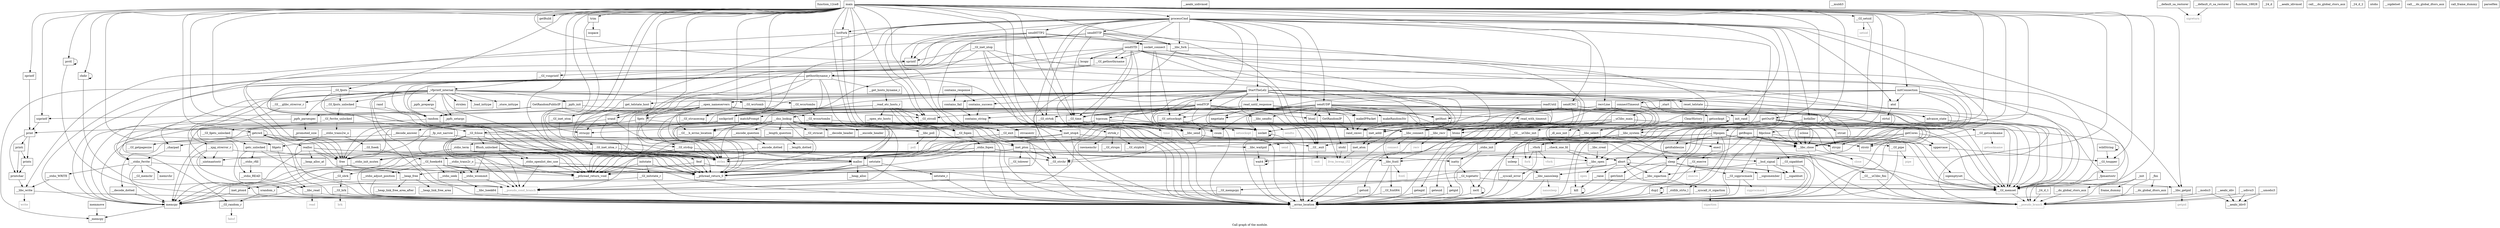 digraph "Call graph of the module." {
  label="Call graph of the module.";
  node [shape=record];

  Node_function_12ce8 [label="{function_12ce8}"];
  Node_sendUDP [label="{sendUDP}"];
  Node___vfork [label="{__vfork}"];
  Node___GI_pipe [label="{__GI_pipe}"];
  Node_contains_string [label="{contains_string}"];
  Node_main [label="{main}"];
  Node_tcpcsum [label="{tcpcsum}"];
  Node_makeIPPacket [label="{makeIPPacket}"];
  Node_sclose [label="{sclose}"];
  Node___libc_fcntl [label="{__libc_fcntl}"];
  Node_sendTCP [label="{sendTCP}"];
  Node___GI_fcntl64 [label="{__GI_fcntl64}"];
  Node___udivsi3 [label="{__udivsi3}"];
  Node_connectTimeout [label="{connectTimeout}"];
  Node_listFork [label="{listFork}"];
  Node_kill [label="{kill}"];
  Node___aeabi_uidivmod [label="{__aeabi_uidivmod}"];
  Node_socket_connect [label="{socket_connect}"];
  Node_StartTheLelz [label="{StartTheLelz}"];
  Node___umodsi3 [label="{__umodsi3}"];
  Node_botkiller [label="{botkiller}"];
  Node___GI__exit [label="{__GI__exit}"];
  Node_ClearHistory [label="{ClearHistory}"];
  Node_reset_telstate [label="{reset_telstate}"];
  Node___libc_open [label="{__libc_open}"];
  Node___libc_read [label="{__libc_read}"];
  Node_GetRandomIP [label="{GetRandomIP}"];
  Node_csum [label="{csum}"];
  Node_contains_fail [label="{contains_fail}"];
  Node_contains_response [label="{contains_response}"];
  Node_prctl [label="{prctl}"];
  Node_contains_success [label="{contains_success}"];
  Node___libc_creat [label="{__libc_creat}"];
  Node_negotiate [label="{negotiate}"];
  Node_matchPrompt [label="{matchPrompt}"];
  Node_sendSTD [label="{sendSTD}"];
  Node_readUntil [label="{readUntil}"];
  Node___modsi3 [label="{__modsi3}"];
  Node___aeabi_ldiv0 [label="{__aeabi_ldiv0}"];
  Node___muldi3 [label="{__muldi3}"];
  Node_chdir [label="{chdir}"];
  Node_sendHTTP [label="{sendHTTP}"];
  Node___libc_close [label="{__libc_close}"];
  Node_dup2 [label="{dup2}"];
  Node___libc_fork [label="{__libc_fork}"];
  Node_sendHTTP2 [label="{sendHTTP2}"];
  Node_getcwd [label="{getcwd}"];
  Node_sendCNC [label="{sendCNC}"];
  Node_getdtablesize [label="{getdtablesize}"];
  Node___GI_getpagesize [label="{__GI_getpagesize}"];
  Node_processCmd [label="{processCmd}"];
  Node___libc_getpid [label="{__libc_getpid}"];
  Node_initConnection [label="{initConnection}"];
  Node_getrlimit [label="{getrlimit}"];
  Node_getOurIP [label="{getOurIP}"];
  Node_getBuild [label="{getBuild}"];
  Node_ioctl [label="{ioctl}"];
  Node_GetRandomPublicIP [label="{GetRandomPublicIP}"];
  Node___GI_random_r [label="{__GI_random_r}"];
  Node_srandom_r [label="{srandom_r}"];
  Node__24_d_1 [label="{_24_d_1}"];
  Node___GI_initstate_r [label="{__GI_initstate_r}"];
  Node___libc_system [label="{__libc_system}"];
  Node_atol [label="{atol}"];
  Node_strtol [label="{strtol}"];
  Node__stdlib_strto_l [label="{_stdlib_strto_l}"];
  Node___GI_exit [label="{__GI_exit}"];
  Node_execl [label="{execl}"];
  Node_sleep [label="{sleep}"];
  Node_usleep [label="{usleep}"];
  Node___GI___uClibc_fini [label="{__GI___uClibc_fini}"];
  Node___pthread_return_0 [label="{__pthread_return_0}"];
  Node___pthread_return_void [label="{__pthread_return_void}"];
  Node___check_one_fd [label="{__check_one_fd}"];
  Node___GI___uClibc_init [label="{__GI___uClibc_init}"];
  Node___uClibc_main [label="{__uClibc_main}"];
  Node___libc_sigaction [label="{__libc_sigaction}"];
  Node___syscall_error [label="{__syscall_error}"];
  Node___default_sa_restorer [label="{__default_sa_restorer}"];
  Node___default_rt_sa_restorer [label="{__default_rt_sa_restorer}"];
  Node___syscall_rt_sigaction [label="{__syscall_rt_sigaction}"];
  Node___GI_execve [label="{__GI_execve}"];
  Node_getegid [label="{getegid}"];
  Node_geteuid [label="{geteuid}"];
  Node_getgid [label="{getgid}"];
  Node_getuid [label="{getuid}"];
  Node___libc_nanosleep [label="{__libc_nanosleep}"];
  Node___GI_sbrk [label="{__GI_sbrk}"];
  Node_wait4 [label="{wait4}"];
  Node___GI___h_errno_location [label="{__GI___h_errno_location}"];
  Node___GI_wcrtomb [label="{__GI_wcrtomb}"];
  Node___GI_wcsrtombs [label="{__GI_wcsrtombs}"];
  Node___GI_wcsnrtombs [label="{__GI_wcsnrtombs}"];
  Node___stdio_WRITE [label="{__stdio_WRITE}"];
  Node___stdio_fwrite [label="{__stdio_fwrite}"];
  Node___stdio_trans2w_o [label="{__stdio_trans2w_o}"];
  Node__load_inttype [label="{_load_inttype}"];
  Node__store_inttype [label="{_store_inttype}"];
  Node__uintmaxtostr [label="{_uintmaxtostr}"];
  Node__fpmaxtostr [label="{_fpmaxtostr}"];
  Node_getc_unlocked [label="{getc_unlocked}"];
  Node__memcpy [label="{_memcpy}"];
  Node_function_18828 [label="{function_18828}"];
  Node_memmove [label="{memmove}"];
  Node___GI_memchr [label="{__GI_memchr}"];
  Node___GI_mempcpy [label="{__GI_mempcpy}"];
  Node_memrchr [label="{memrchr}"];
  Node_strtok_r [label="{strtok_r}"];
  Node___GI_strpbrk [label="{__GI_strpbrk}"];
  Node_inet_aton [label="{inet_aton}"];
  Node___dns_lookup [label="{__dns_lookup}"];
  Node__24_d [label="{_24_d}"];
  Node___open_nameservers [label="{__open_nameservers}"];
  Node___get_hosts_byname_r [label="{__get_hosts_byname_r}"];
  Node___raise [label="{__raise}"];
  Node__dl_aux_init [label="{_dl_aux_init}"];
  Node___GI_brk [label="{__GI_brk}"];
  Node___libc_poll [label="{__libc_poll}"];
  Node___GI_fseek [label="{__GI_fseek}"];
  Node___GI_fseeko64 [label="{__GI_fseeko64}"];
  Node___stdio_READ [label="{__stdio_READ}"];
  Node___stdio_adjust_position [label="{__stdio_adjust_position}"];
  Node___stdio_rfill [label="{__stdio_rfill}"];
  Node___stdio_trans2r_o [label="{__stdio_trans2r_o}"];
  Node___stdio_seek [label="{__stdio_seek}"];
  Node_rawmemchr [label="{rawmemchr}"];
  Node___GI_strncat [label="{__GI_strncat}"];
  Node___GI_strspn [label="{__GI_strspn}"];
  Node___GI_strdup [label="{__GI_strdup}"];
  Node_inet_pton4 [label="{inet_pton4}"];
  Node_inet_pton [label="{inet_pton}"];
  Node_inet_ntop4 [label="{inet_ntop4}"];
  Node___GI_inet_ntop [label="{__GI_inet_ntop}"];
  Node___decode_header [label="{__decode_header}"];
  Node___encode_question [label="{__encode_question}"];
  Node___length_question [label="{__length_question}"];
  Node___decode_answer [label="{__decode_answer}"];
  Node___open_etc_hosts [label="{__open_etc_hosts}"];
  Node___read_etc_hosts_r [label="{__read_etc_hosts_r}"];
  Node___libc_lseek64 [label="{__libc_lseek64}"];
  Node___GI_tolower [label="{__GI_tolower}"];
  Node___encode_dotted [label="{__encode_dotted}"];
  Node___decode_dotted [label="{__decode_dotted}"];
  Node___length_dotted [label="{__length_dotted}"];
  Node___aeabi_idiv [label="{__aeabi_idiv}"];
  Node___aeabi_idivmod [label="{__aeabi_idivmod}"];
  Node___do_global_ctors_aux [label="{__do_global_ctors_aux}"];
  Node_call___do_global_ctors_aux [label="{call___do_global_ctors_aux}"];
  Node__fini [label="{_fini}"];
  Node_vfork [color="gray50", fontcolor="gray50", label="{vfork}"];
  Node_fork [color="gray50", fontcolor="gray50", label="{fork}"];
  Node_fcntl [color="gray50", fontcolor="gray50", label="{fcntl}"];
  Node_exit [color="gray50", fontcolor="gray50", label="{exit}"];
  Node_close [color="gray50", fontcolor="gray50", label="{close}"];
  Node_getpid [color="gray50", fontcolor="gray50", label="{getpid}"];
  Node_open [color="gray50", fontcolor="gray50", label="{open}"];
  Node_pipe [color="gray50", fontcolor="gray50", label="{pipe}"];
  Node_read [color="gray50", fontcolor="gray50", label="{read}"];
  Node_setsid [color="gray50", fontcolor="gray50", label="{setsid}"];
  Node_sigprocmask [color="gray50", fontcolor="gray50", label="{sigprocmask}"];
  Node_time [color="gray50", fontcolor="gray50", label="{time}"];
  Node_write [color="gray50", fontcolor="gray50", label="{write}"];
  Node_connect [color="gray50", fontcolor="gray50", label="{connect}"];
  Node_getsockname [color="gray50", fontcolor="gray50", label="{getsockname}"];
  Node_recv [color="gray50", fontcolor="gray50", label="{recv}"];
  Node_send [color="gray50", fontcolor="gray50", label="{send}"];
  Node_sendto [color="gray50", fontcolor="gray50", label="{sendto}"];
  Node_setsockopt [color="gray50", fontcolor="gray50", label="{setsockopt}"];
  Node_sigreturn [color="gray50", fontcolor="gray50", label="{sigreturn}"];
  Node_sigaction [color="gray50", fontcolor="gray50", label="{sigaction}"];
  Node_execve [color="gray50", fontcolor="gray50", label="{execve}"];
  Node_nanosleep [color="gray50", fontcolor="gray50", label="{nanosleep}"];
  Node_brk [color="gray50", fontcolor="gray50", label="{brk}"];
  Node_poll [color="gray50", fontcolor="gray50", label="{poll}"];
  Node_llvm_bswap_i32 [color="gray50", fontcolor="gray50", label="{llvm_bswap_i32}"];
  Node_fabsf [color="gray50", fontcolor="gray50", label="{fabsf}"];
  Node___libc_select [label="{__libc_select}"];
  Node___GI_setsid [label="{__GI_setsid}"];
  Node___GI_sigprocmask [label="{__GI_sigprocmask}"];
  Node___GI_time [label="{__GI_time}"];
  Node___libc_waitpid [label="{__libc_waitpid}"];
  Node___libc_write [label="{__libc_write}"];
  Node_isspace [label="{isspace}"];
  Node___GI_toupper [label="{__GI_toupper}"];
  Node___errno_location [label="{__errno_location}"];
  Node___GI_fclose [label="{__GI_fclose}"];
  Node___GI_fopen [label="{__GI_fopen}"];
  Node_sprintf [label="{sprintf}"];
  Node___GI_vsnprintf [label="{__GI_vsnprintf}"];
  Node__stdio_fopen [label="{_stdio_fopen}"];
  Node__24_d_2 [label="{_24_d_2}"];
  Node__stdio_init [label="{_stdio_init}"];
  Node___stdio_init_mutex [label="{__stdio_init_mutex}"];
  Node__stdio_term [label="{_stdio_term}"];
  Node___stdio_wcommit [label="{__stdio_wcommit}"];
  Node__charpad [label="{_charpad}"];
  Node__fp_out_narrow [label="{_fp_out_narrow}"];
  Node__ppfs_init [label="{_ppfs_init}"];
  Node__vfprintf_internal [label="{_vfprintf_internal}"];
  Node__ppfs_prepargs [label="{_ppfs_prepargs}"];
  Node__ppfs_setargs [label="{_ppfs_setargs}"];
  Node__promoted_size [label="{_promoted_size}"];
  Node__ppfs_parsespec [label="{_ppfs_parsespec}"];
  Node_feof [label="{feof}"];
  Node_fgets [label="{fgets}"];
  Node___GI_fputs [label="{__GI_fputs}"];
  Node__stdio_openlist_dec_use [label="{_stdio_openlist_dec_use}"];
  Node_fflush_unlocked [label="{fflush_unlocked}"];
  Node___GI_fgets_unlocked [label="{__GI_fgets_unlocked}"];
  Node___GI_fputs_unlocked [label="{__GI_fputs_unlocked}"];
  Node___GI_fwrite_unlocked [label="{__GI_fwrite_unlocked}"];
  Node_bcopy [label="{bcopy}"];
  Node_memcpy [label="{memcpy}"];
  Node___GI_memset [label="{__GI_memset}"];
  Node___encode_header [label="{__encode_header}"];
  Node_strlen [color="gray50", fontcolor="gray50", label="{strlen}"];
  Node_strcat [label="{strcat}"];
  Node___GI_strchr [label="{__GI_strchr}"];
  Node_strcpy [label="{strcpy}"];
  Node_strncpy [label="{strncpy}"];
  Node_strnlen [label="{strnlen}"];
  Node_strstr [label="{strstr}"];
  Node___GI___glibc_strerror_r [label="{__GI___glibc_strerror_r}"];
  Node___xpg_strerror_r [label="{__xpg_strerror_r}"];
  Node___GI_strcasecmp [label="{__GI_strcasecmp}"];
  Node_strcasestr [label="{strcasestr}"];
  Node___GI_strtok [label="{__GI_strtok}"];
  Node_isatty [label="{isatty}"];
  Node___GI_tcgetattr [label="{__GI_tcgetattr}"];
  Node_ntohl [label="{ntohl}"];
  Node_ntohs [label="{ntohs}"];
  Node_htonl [label="{htonl}"];
  Node_htons [label="{htons}"];
  Node___GI_inet_ntoa_r [label="{__GI_inet_ntoa_r}"];
  Node___GI_inet_ntoa [label="{__GI_inet_ntoa}"];
  Node_inet_addr [label="{inet_addr}"];
  Node___GI_gethostbyname [label="{__GI_gethostbyname}"];
  Node_gethostbyname_r [label="{gethostbyname_r}"];
  Node___libc_connect [label="{__libc_connect}"];
  Node___GI_getsockname [label="{__GI_getsockname}"];
  Node_getsockopt [label="{getsockopt}"];
  Node___libc_recv [label="{__libc_recv}"];
  Node___libc_send [label="{__libc_send}"];
  Node___libc_sendto [label="{__libc_sendto}"];
  Node___GI_setsockopt [label="{__GI_setsockopt}"];
  Node_socket [label="{socket}"];
  Node___GI_sigaddset [label="{__GI_sigaddset}"];
  Node_sigemptyset [label="{sigemptyset}"];
  Node___bsd_signal [label="{__bsd_signal}"];
  Node___sigismember [label="{__sigismember}"];
  Node___sigaddset [label="{__sigaddset}"];
  Node___sigdelset [label="{__sigdelset}"];
  Node_malloc [label="{malloc}"];
  Node_free [label="{free}"];
  Node_realloc [label="{realloc}"];
  Node___heap_alloc [label="{__heap_alloc}"];
  Node___heap_alloc_at [label="{__heap_alloc_at}"];
  Node___heap_link_free_area [label="{__heap_link_free_area}"];
  Node___heap_link_free_area_after [label="{__heap_link_free_area_after}"];
  Node___heap_free [label="{__heap_free}"];
  Node_abort [label="{abort}"];
  Node_rand [label="{rand}"];
  Node_random [label="{random}"];
  Node_setstate [label="{setstate}"];
  Node_initstate [label="{initstate}"];
  Node_srand [label="{srand}"];
  Node_setstate_r [label="{setstate_r}"];
  Node___GI_strcoll [label="{__GI_strcoll}"];
  Node___pseudo_branch [color="gray50", fontcolor="gray50", label="{__pseudo_branch}"];
  Node___pseudo_cond_branch [color="gray50", fontcolor="gray50", label="{__pseudo_cond_branch}"];
  Node__init [label="{_init}"];
  Node___do_global_dtors_aux [label="{__do_global_dtors_aux}"];
  Node_call___do_global_dtors_aux [label="{call___do_global_dtors_aux}"];
  Node_frame_dummy [label="{frame_dummy}"];
  Node_call_frame_dummy [label="{call_frame_dummy}"];
  Node__start [label="{_start}"];
  Node_init_rand [label="{init_rand}"];
  Node_rand_cmwc [label="{rand_cmwc}"];
  Node_trim [label="{trim}"];
  Node_printchar [label="{printchar}"];
  Node_prints [label="{prints}"];
  Node_printi [label="{printi}"];
  Node_print [label="{print}"];
  Node_zprintf [label="{zprintf}"];
  Node_szprintf [label="{szprintf}"];
  Node_sockprintf [label="{sockprintf}"];
  Node_fdpopen [label="{fdpopen}"];
  Node_fdpclose [label="{fdpclose}"];
  Node_fdgets [label="{fdgets}"];
  Node_parseHex [label="{parseHex}"];
  Node_wildString [label="{wildString}"];
  Node_getHost [label="{getHost}"];
  Node_uppercase [label="{uppercase}"];
  Node_getBogos [label="{getBogos}"];
  Node_getCores [label="{getCores}"];
  Node_makeRandomStr [label="{makeRandomStr}"];
  Node_recvLine [label="{recvLine}"];
  Node_get_telstate_host [label="{get_telstate_host}"];
  Node_read_until_response [label="{read_until_response}"];
  Node_read_with_timeout [label="{read_with_timeout}"];
  Node_advance_state [label="{advance_state}"];
  Node_sendUDP -> Node_makeIPPacket;
  Node_sendUDP -> Node_GetRandomIP;
  Node_sendUDP -> Node_csum;
  Node_sendUDP -> Node_usleep;
  Node_sendUDP -> Node___GI_time;
  Node_sendUDP -> Node___GI_memset;
  Node_sendUDP -> Node_htonl;
  Node_sendUDP -> Node_htons;
  Node_sendUDP -> Node___libc_sendto;
  Node_sendUDP -> Node___GI_setsockopt;
  Node_sendUDP -> Node_socket;
  Node_sendUDP -> Node_malloc;
  Node_sendUDP -> Node_random;
  Node_sendUDP -> Node_srand;
  Node_sendUDP -> Node_init_rand;
  Node_sendUDP -> Node_rand_cmwc;
  Node_sendUDP -> Node_sockprintf;
  Node_sendUDP -> Node_getHost;
  Node_sendUDP -> Node_makeRandomStr;
  Node___vfork -> Node___syscall_error;
  Node___vfork -> Node_vfork;
  Node___vfork -> Node_fork;
  Node___GI_pipe -> Node_pipe;
  Node___GI_pipe -> Node___errno_location;
  Node_contains_string -> Node_strcasestr;
  Node_main -> Node_listFork;
  Node_main -> Node_prctl;
  Node_main -> Node_chdir;
  Node_main -> Node___libc_fork;
  Node_main -> Node_getcwd;
  Node_main -> Node_processCmd;
  Node_main -> Node___libc_getpid;
  Node_main -> Node_initConnection;
  Node_main -> Node_getOurIP;
  Node_main -> Node_getBuild;
  Node_main -> Node___GI_exit;
  Node_main -> Node_sleep;
  Node_main -> Node___GI_setsid;
  Node_main -> Node___GI_time;
  Node_main -> Node___libc_waitpid;
  Node_main -> Node___GI_toupper;
  Node_main -> Node___GI_fclose;
  Node_main -> Node___GI_fopen;
  Node_main -> Node_sprintf;
  Node_main -> Node_feof;
  Node_main -> Node_fgets;
  Node_main -> Node___GI_fputs;
  Node_main -> Node___GI_memset;
  Node_main -> Node_strlen;
  Node_main -> Node_strcpy;
  Node_main -> Node_strncpy;
  Node_main -> Node_strstr;
  Node_main -> Node___GI_strcasecmp;
  Node_main -> Node___GI_strtok;
  Node_main -> Node___GI_inet_ntoa;
  Node_main -> Node___bsd_signal;
  Node_main -> Node_malloc;
  Node_main -> Node_free;
  Node_main -> Node_srand;
  Node_main -> Node___GI_strcoll;
  Node_main -> Node_init_rand;
  Node_main -> Node_trim;
  Node_main -> Node_zprintf;
  Node_main -> Node_szprintf;
  Node_main -> Node_sockprintf;
  Node_main -> Node_fdpopen;
  Node_main -> Node_fdpclose;
  Node_main -> Node_fdgets;
  Node_main -> Node_recvLine;
  Node_tcpcsum -> Node_csum;
  Node_tcpcsum -> Node_memcpy;
  Node_tcpcsum -> Node_htons;
  Node_tcpcsum -> Node_malloc;
  Node_tcpcsum -> Node_free;
  Node_makeIPPacket -> Node_rand_cmwc;
  Node_sclose -> Node___libc_close;
  Node___libc_fcntl -> Node___GI_fcntl64;
  Node___libc_fcntl -> Node_fcntl;
  Node___libc_fcntl -> Node___errno_location;
  Node_sendTCP -> Node_tcpcsum;
  Node_sendTCP -> Node_makeIPPacket;
  Node_sendTCP -> Node_GetRandomIP;
  Node_sendTCP -> Node_csum;
  Node_sendTCP -> Node___GI_time;
  Node_sendTCP -> Node___GI_strtok;
  Node_sendTCP -> Node_htonl;
  Node_sendTCP -> Node_htons;
  Node_sendTCP -> Node___libc_sendto;
  Node_sendTCP -> Node___GI_setsockopt;
  Node_sendTCP -> Node_socket;
  Node_sendTCP -> Node___GI_strcoll;
  Node_sendTCP -> Node_rand_cmwc;
  Node_sendTCP -> Node_sockprintf;
  Node_sendTCP -> Node_getHost;
  Node___GI_fcntl64 -> Node___errno_location;
  Node___udivsi3 -> Node___aeabi_ldiv0;
  Node___udivsi3 -> Node___pseudo_branch;
  Node_connectTimeout -> Node___libc_fcntl;
  Node_connectTimeout -> Node___libc_select;
  Node_connectTimeout -> Node___errno_location;
  Node_connectTimeout -> Node_htons;
  Node_connectTimeout -> Node___libc_connect;
  Node_connectTimeout -> Node_getsockopt;
  Node_connectTimeout -> Node_getHost;
  Node_listFork -> Node___libc_fork;
  Node_listFork -> Node_malloc;
  Node_listFork -> Node_free;
  Node_kill -> Node_kill;
  Node_kill -> Node___errno_location;
  Node_socket_connect -> Node_bcopy;
  Node_socket_connect -> Node_htons;
  Node_socket_connect -> Node___GI_gethostbyname;
  Node_socket_connect -> Node___libc_connect;
  Node_socket_connect -> Node___GI_setsockopt;
  Node_socket_connect -> Node_socket;
  Node_StartTheLelz -> Node___libc_fcntl;
  Node_StartTheLelz -> Node_reset_telstate;
  Node_StartTheLelz -> Node_contains_fail;
  Node_StartTheLelz -> Node_contains_success;
  Node_StartTheLelz -> Node_GetRandomPublicIP;
  Node_StartTheLelz -> Node___libc_select;
  Node_StartTheLelz -> Node___GI_time;
  Node_StartTheLelz -> Node___errno_location;
  Node_StartTheLelz -> Node___GI_memset;
  Node_StartTheLelz -> Node_strlen;
  Node_StartTheLelz -> Node_htons;
  Node_StartTheLelz -> Node___libc_connect;
  Node_StartTheLelz -> Node_getsockopt;
  Node_StartTheLelz -> Node___libc_send;
  Node_StartTheLelz -> Node_socket;
  Node_StartTheLelz -> Node_malloc;
  Node_StartTheLelz -> Node_srand;
  Node_StartTheLelz -> Node_rand_cmwc;
  Node_StartTheLelz -> Node_sockprintf;
  Node_StartTheLelz -> Node_get_telstate_host;
  Node_StartTheLelz -> Node_read_until_response;
  Node_StartTheLelz -> Node_advance_state;
  Node___umodsi3 -> Node___aeabi_ldiv0;
  Node___umodsi3 -> Node___pseudo_branch;
  Node_botkiller -> Node___libc_system;
  Node_botkiller -> Node_sleep;
  Node_botkiller -> Node_strcat;
  Node___GI__exit -> Node_exit;
  Node_ClearHistory -> Node___libc_system;
  Node_reset_telstate -> Node_advance_state;
  Node___libc_open -> Node_open;
  Node___libc_open -> Node___errno_location;
  Node___libc_read -> Node_read;
  Node___libc_read -> Node___errno_location;
  Node_GetRandomIP -> Node_ntohl;
  Node_GetRandomIP -> Node_rand_cmwc;
  Node_contains_fail -> Node_contains_string;
  Node_contains_response -> Node_contains_fail;
  Node_contains_response -> Node_contains_success;
  Node_prctl -> Node_prctl;
  Node_prctl -> Node___errno_location;
  Node_contains_success -> Node_contains_string;
  Node___libc_creat -> Node___libc_open;
  Node_negotiate -> Node___libc_send;
  Node_matchPrompt -> Node_strlen;
  Node_sendSTD -> Node___GI__exit;
  Node_sendSTD -> Node___libc_close;
  Node_sendSTD -> Node___GI_time;
  Node_sendSTD -> Node_bcopy;
  Node_sendSTD -> Node_memcpy;
  Node_sendSTD -> Node___GI_memset;
  Node_sendSTD -> Node___GI_gethostbyname;
  Node_sendSTD -> Node___libc_connect;
  Node_sendSTD -> Node___libc_send;
  Node_sendSTD -> Node_socket;
  Node_sendSTD -> Node_random;
  Node_readUntil -> Node_negotiate;
  Node_readUntil -> Node_matchPrompt;
  Node_readUntil -> Node___libc_select;
  Node_readUntil -> Node_strstr;
  Node_readUntil -> Node___libc_recv;
  Node___modsi3 -> Node___aeabi_ldiv0;
  Node___modsi3 -> Node___pseudo_branch;
  Node_chdir -> Node_chdir;
  Node_chdir -> Node___errno_location;
  Node_sendHTTP -> Node_socket_connect;
  Node_sendHTTP -> Node___GI__exit;
  Node_sendHTTP -> Node___libc_close;
  Node_sendHTTP -> Node___libc_fork;
  Node_sendHTTP -> Node___GI_time;
  Node_sendHTTP -> Node___libc_write;
  Node_sendHTTP -> Node_sprintf;
  Node_sendHTTP -> Node_strlen;
  Node_sendHTTP -> Node_random;
  Node___libc_close -> Node_close;
  Node___libc_close -> Node___errno_location;
  Node_dup2 -> Node_dup2;
  Node_dup2 -> Node___errno_location;
  Node___libc_fork -> Node_fork;
  Node___libc_fork -> Node___errno_location;
  Node_sendHTTP2 -> Node_socket_connect;
  Node_sendHTTP2 -> Node___libc_fork;
  Node_sendHTTP2 -> Node___GI_exit;
  Node_sendHTTP2 -> Node___GI_time;
  Node_sendHTTP2 -> Node_sprintf;
  Node_sendHTTP2 -> Node_random;
  Node_getcwd -> Node_getcwd;
  Node_getcwd -> Node___GI_getpagesize;
  Node_getcwd -> Node___errno_location;
  Node_getcwd -> Node_malloc;
  Node_getcwd -> Node_free;
  Node_getcwd -> Node_realloc;
  Node_sendCNC -> Node___libc_close;
  Node_sendCNC -> Node_sleep;
  Node_sendCNC -> Node___GI_time;
  Node_sendCNC -> Node_htons;
  Node_sendCNC -> Node_inet_addr;
  Node_sendCNC -> Node___libc_connect;
  Node_sendCNC -> Node_socket;
  Node_getdtablesize -> Node_getrlimit;
  Node_processCmd -> Node_sendUDP;
  Node_processCmd -> Node_sendTCP;
  Node_processCmd -> Node_listFork;
  Node_processCmd -> Node_kill;
  Node_processCmd -> Node_StartTheLelz;
  Node_processCmd -> Node_botkiller;
  Node_processCmd -> Node___GI__exit;
  Node_processCmd -> Node_sendSTD;
  Node_processCmd -> Node_sendHTTP;
  Node_processCmd -> Node___libc_close;
  Node_processCmd -> Node___libc_fork;
  Node_processCmd -> Node_sendHTTP2;
  Node_processCmd -> Node_sendCNC;
  Node_processCmd -> Node_getdtablesize;
  Node_processCmd -> Node___libc_getpid;
  Node_processCmd -> Node_atol;
  Node_processCmd -> Node___GI_exit;
  Node_processCmd -> Node___GI_strchr;
  Node_processCmd -> Node___GI_strtok;
  Node_processCmd -> Node___GI_inet_ntoa;
  Node_processCmd -> Node___GI_strcoll;
  Node_processCmd -> Node_sockprintf;
  Node___libc_getpid -> Node_getpid;
  Node___libc_getpid -> Node___errno_location;
  Node_initConnection -> Node_connectTimeout;
  Node_initConnection -> Node___libc_close;
  Node_initConnection -> Node_atol;
  Node_initConnection -> Node___GI_memset;
  Node_initConnection -> Node___GI_strchr;
  Node_initConnection -> Node_strcpy;
  Node_initConnection -> Node_socket;
  Node_getrlimit -> Node___errno_location;
  Node_getOurIP -> Node___libc_open;
  Node_getOurIP -> Node___libc_close;
  Node_getOurIP -> Node_ioctl;
  Node_getOurIP -> Node___GI_memset;
  Node_getOurIP -> Node_strcpy;
  Node_getOurIP -> Node_strstr;
  Node_getOurIP -> Node_htons;
  Node_getOurIP -> Node_inet_addr;
  Node_getOurIP -> Node___libc_connect;
  Node_getOurIP -> Node___GI_getsockname;
  Node_getOurIP -> Node_socket;
  Node_getOurIP -> Node_fdgets;
  Node_ioctl -> Node_ioctl;
  Node_ioctl -> Node___errno_location;
  Node_GetRandomPublicIP -> Node_inet_addr;
  Node_GetRandomPublicIP -> Node_random;
  Node_GetRandomPublicIP -> Node_szprintf;
  Node___GI_random_r -> Node_fabsf;
  Node_srandom_r -> Node___GI_random_r;
  Node__24_d_1 -> Node___pseudo_branch;
  Node___GI_initstate_r -> Node_srandom_r;
  Node___GI_initstate_r -> Node___errno_location;
  Node___libc_system -> Node___vfork;
  Node___libc_system -> Node___GI__exit;
  Node___libc_system -> Node_execl;
  Node___libc_system -> Node_wait4;
  Node___libc_system -> Node___bsd_signal;
  Node_atol -> Node_strtol;
  Node_strtol -> Node__stdlib_strto_l;
  Node__stdlib_strto_l -> Node___errno_location;
  Node___GI_exit -> Node___GI__exit;
  Node___GI_exit -> Node___GI___uClibc_fini;
  Node___GI_exit -> Node___pthread_return_0;
  Node___GI_exit -> Node___pthread_return_void;
  Node___GI_exit -> Node__stdio_term;
  Node___GI_exit -> Node___pseudo_branch;
  Node_execl -> Node___GI_execve;
  Node_sleep -> Node___libc_sigaction;
  Node_sleep -> Node___libc_nanosleep;
  Node_sleep -> Node___GI_sigprocmask;
  Node_sleep -> Node___errno_location;
  Node_sleep -> Node___sigismember;
  Node_sleep -> Node___sigaddset;
  Node_usleep -> Node___libc_nanosleep;
  Node___GI___uClibc_fini -> Node___pseudo_branch;
  Node___check_one_fd -> Node___libc_fcntl;
  Node___check_one_fd -> Node___libc_open;
  Node___check_one_fd -> Node_abort;
  Node___GI___uClibc_init -> Node__stdio_init;
  Node___uClibc_main -> Node___GI_exit;
  Node___uClibc_main -> Node___check_one_fd;
  Node___uClibc_main -> Node___GI___uClibc_init;
  Node___uClibc_main -> Node_getegid;
  Node___uClibc_main -> Node_geteuid;
  Node___uClibc_main -> Node_getgid;
  Node___uClibc_main -> Node_getuid;
  Node___uClibc_main -> Node___GI___h_errno_location;
  Node___uClibc_main -> Node__dl_aux_init;
  Node___uClibc_main -> Node___errno_location;
  Node___uClibc_main -> Node___GI_memset;
  Node___uClibc_main -> Node___pseudo_branch;
  Node___uClibc_main -> Node___pseudo_cond_branch;
  Node___libc_sigaction -> Node___syscall_rt_sigaction;
  Node___libc_sigaction -> Node_memcpy;
  Node___syscall_error -> Node___errno_location;
  Node___default_sa_restorer -> Node_sigreturn;
  Node___default_rt_sa_restorer -> Node_sigreturn;
  Node___syscall_rt_sigaction -> Node_sigaction;
  Node___syscall_rt_sigaction -> Node___errno_location;
  Node___GI_execve -> Node_execve;
  Node___GI_execve -> Node___errno_location;
  Node_getegid -> Node___errno_location;
  Node_geteuid -> Node___errno_location;
  Node_getgid -> Node___errno_location;
  Node_getuid -> Node___errno_location;
  Node___libc_nanosleep -> Node_nanosleep;
  Node___libc_nanosleep -> Node___errno_location;
  Node___GI_sbrk -> Node___GI_brk;
  Node_wait4 -> Node_wait4;
  Node_wait4 -> Node___errno_location;
  Node___GI_wcrtomb -> Node___GI_wcsnrtombs;
  Node___GI_wcsrtombs -> Node___GI_wcsnrtombs;
  Node___GI_wcsnrtombs -> Node___errno_location;
  Node___stdio_WRITE -> Node___libc_write;
  Node___stdio_fwrite -> Node___stdio_WRITE;
  Node___stdio_fwrite -> Node___GI_memchr;
  Node___stdio_fwrite -> Node_memrchr;
  Node___stdio_fwrite -> Node___stdio_wcommit;
  Node___stdio_fwrite -> Node_memcpy;
  Node___stdio_trans2w_o -> Node___GI_fseek;
  Node___stdio_trans2w_o -> Node___errno_location;
  Node__fpmaxtostr -> Node___GI_memset;
  Node__fpmaxtostr -> Node___pseudo_branch;
  Node_getc_unlocked -> Node___stdio_READ;
  Node_getc_unlocked -> Node___stdio_rfill;
  Node_getc_unlocked -> Node___stdio_trans2r_o;
  Node_getc_unlocked -> Node___pseudo_cond_branch;
  Node_memmove -> Node__memcpy;
  Node___GI_mempcpy -> Node_memcpy;
  Node_strtok_r -> Node___GI_strpbrk;
  Node_strtok_r -> Node_rawmemchr;
  Node_strtok_r -> Node___GI_strspn;
  Node_inet_aton -> Node_llvm_bswap_i32;
  Node___dns_lookup -> Node___libc_close;
  Node___dns_lookup -> Node___pthread_return_0;
  Node___dns_lookup -> Node___pthread_return_void;
  Node___dns_lookup -> Node___GI___h_errno_location;
  Node___dns_lookup -> Node___libc_poll;
  Node___dns_lookup -> Node___GI_strncat;
  Node___dns_lookup -> Node_inet_pton;
  Node___dns_lookup -> Node___decode_header;
  Node___dns_lookup -> Node___encode_question;
  Node___dns_lookup -> Node___length_question;
  Node___dns_lookup -> Node___decode_answer;
  Node___dns_lookup -> Node___errno_location;
  Node___dns_lookup -> Node_memcpy;
  Node___dns_lookup -> Node___GI_memset;
  Node___dns_lookup -> Node___encode_header;
  Node___dns_lookup -> Node_strlen;
  Node___dns_lookup -> Node_strncpy;
  Node___dns_lookup -> Node_inet_addr;
  Node___dns_lookup -> Node___libc_connect;
  Node___dns_lookup -> Node___libc_recv;
  Node___dns_lookup -> Node___libc_send;
  Node___dns_lookup -> Node_socket;
  Node___dns_lookup -> Node_malloc;
  Node___dns_lookup -> Node_free;
  Node___dns_lookup -> Node___pseudo_cond_branch;
  Node___open_nameservers -> Node___pthread_return_0;
  Node___open_nameservers -> Node___pthread_return_void;
  Node___open_nameservers -> Node___GI___h_errno_location;
  Node___open_nameservers -> Node___GI_strdup;
  Node___open_nameservers -> Node___GI_fclose;
  Node___open_nameservers -> Node___GI_fopen;
  Node___open_nameservers -> Node_fgets;
  Node___open_nameservers -> Node_free;
  Node___open_nameservers -> Node___GI_strcoll;
  Node___get_hosts_byname_r -> Node___read_etc_hosts_r;
  Node___raise -> Node_kill;
  Node___raise -> Node___libc_getpid;
  Node___GI_brk -> Node_brk;
  Node___GI_brk -> Node___errno_location;
  Node___libc_poll -> Node_poll;
  Node___libc_poll -> Node___errno_location;
  Node___GI_fseek -> Node___GI_fseeko64;
  Node___GI_fseeko64 -> Node___pthread_return_0;
  Node___GI_fseeko64 -> Node___pthread_return_void;
  Node___GI_fseeko64 -> Node___stdio_adjust_position;
  Node___GI_fseeko64 -> Node___stdio_seek;
  Node___GI_fseeko64 -> Node___errno_location;
  Node___GI_fseeko64 -> Node___stdio_wcommit;
  Node___GI_fseeko64 -> Node___pseudo_branch;
  Node___stdio_READ -> Node___libc_read;
  Node___stdio_adjust_position -> Node___errno_location;
  Node___stdio_rfill -> Node___stdio_READ;
  Node___stdio_trans2r_o -> Node___errno_location;
  Node___stdio_trans2r_o -> Node___stdio_wcommit;
  Node___stdio_seek -> Node___libc_lseek64;
  Node___GI_strdup -> Node_strlen;
  Node___GI_strdup -> Node_malloc;
  Node___GI_strdup -> Node___pseudo_cond_branch;
  Node_inet_pton4 -> Node_memcpy;
  Node_inet_pton -> Node_inet_pton4;
  Node_inet_pton -> Node___GI_tolower;
  Node_inet_pton -> Node___errno_location;
  Node_inet_pton -> Node_memcpy;
  Node_inet_pton -> Node___GI_memset;
  Node_inet_pton -> Node___GI_strchr;
  Node_inet_ntop4 -> Node___errno_location;
  Node_inet_ntop4 -> Node_memcpy;
  Node_inet_ntop4 -> Node___GI_memset;
  Node_inet_ntop4 -> Node_strlen;
  Node_inet_ntop4 -> Node_strcpy;
  Node___GI_inet_ntop -> Node_inet_ntop4;
  Node___GI_inet_ntop -> Node___errno_location;
  Node___GI_inet_ntop -> Node_sprintf;
  Node___GI_inet_ntop -> Node___GI_memset;
  Node___GI_inet_ntop -> Node_strlen;
  Node___GI_inet_ntop -> Node_strcpy;
  Node___encode_question -> Node___encode_dotted;
  Node___length_question -> Node___length_dotted;
  Node___decode_answer -> Node___GI_strdup;
  Node___decode_answer -> Node___decode_dotted;
  Node___open_etc_hosts -> Node___GI_fopen;
  Node___read_etc_hosts_r -> Node_inet_pton;
  Node___read_etc_hosts_r -> Node___open_etc_hosts;
  Node___read_etc_hosts_r -> Node___errno_location;
  Node___read_etc_hosts_r -> Node___GI_fclose;
  Node___read_etc_hosts_r -> Node_fgets;
  Node___read_etc_hosts_r -> Node___GI_strchr;
  Node___read_etc_hosts_r -> Node___GI_strcasecmp;
  Node___read_etc_hosts_r -> Node___GI_strcoll;
  Node___libc_lseek64 -> Node___errno_location;
  Node___encode_dotted -> Node_memcpy;
  Node___encode_dotted -> Node_strlen;
  Node___encode_dotted -> Node___GI_strchr;
  Node___decode_dotted -> Node_memcpy;
  Node___aeabi_idiv -> Node___aeabi_ldiv0;
  Node___aeabi_idiv -> Node___pseudo_branch;
  Node___do_global_ctors_aux -> Node___pseudo_branch;
  Node__fini -> Node___pseudo_branch;
  Node__fini -> Node___do_global_dtors_aux;
  Node___libc_select -> Node___errno_location;
  Node___GI_setsid -> Node_setsid;
  Node___GI_setsid -> Node___errno_location;
  Node___GI_sigprocmask -> Node_sigprocmask;
  Node___GI_sigprocmask -> Node___errno_location;
  Node___GI_time -> Node_time;
  Node___GI_time -> Node___errno_location;
  Node___libc_waitpid -> Node_wait4;
  Node___libc_write -> Node_write;
  Node___libc_write -> Node___errno_location;
  Node___GI_fclose -> Node___libc_close;
  Node___GI_fclose -> Node___pthread_return_0;
  Node___GI_fclose -> Node___pthread_return_void;
  Node___GI_fclose -> Node__stdio_openlist_dec_use;
  Node___GI_fclose -> Node_fflush_unlocked;
  Node___GI_fclose -> Node___pseudo_cond_branch;
  Node___GI_fopen -> Node__stdio_fopen;
  Node_sprintf -> Node___GI_vsnprintf;
  Node___GI_vsnprintf -> Node___stdio_init_mutex;
  Node___GI_vsnprintf -> Node__vfprintf_internal;
  Node__stdio_fopen -> Node___libc_fcntl;
  Node__stdio_fopen -> Node___libc_open;
  Node__stdio_fopen -> Node___pthread_return_0;
  Node__stdio_fopen -> Node___pthread_return_void;
  Node__stdio_fopen -> Node___errno_location;
  Node__stdio_fopen -> Node___stdio_init_mutex;
  Node__stdio_fopen -> Node_isatty;
  Node__stdio_fopen -> Node_malloc;
  Node__stdio_fopen -> Node_free;
  Node__stdio_init -> Node___errno_location;
  Node__stdio_init -> Node_isatty;
  Node___stdio_init_mutex -> Node_memcpy;
  Node__stdio_term -> Node___pthread_return_0;
  Node__stdio_term -> Node___stdio_init_mutex;
  Node__stdio_term -> Node___pseudo_cond_branch;
  Node___stdio_wcommit -> Node___pseudo_cond_branch;
  Node__charpad -> Node___stdio_fwrite;
  Node__fp_out_narrow -> Node__charpad;
  Node__fp_out_narrow -> Node_strlen;
  Node__fp_out_narrow -> Node___pseudo_cond_branch;
  Node__ppfs_init -> Node__ppfs_parsespec;
  Node__ppfs_init -> Node___GI_memset;
  Node__vfprintf_internal -> Node___GI_wcrtomb;
  Node__vfprintf_internal -> Node___GI_wcsrtombs;
  Node__vfprintf_internal -> Node___stdio_fwrite;
  Node__vfprintf_internal -> Node__load_inttype;
  Node__vfprintf_internal -> Node__store_inttype;
  Node__vfprintf_internal -> Node__uintmaxtostr;
  Node__vfprintf_internal -> Node__fpmaxtostr;
  Node__vfprintf_internal -> Node___errno_location;
  Node__vfprintf_internal -> Node__charpad;
  Node__vfprintf_internal -> Node__ppfs_init;
  Node__vfprintf_internal -> Node__ppfs_prepargs;
  Node__vfprintf_internal -> Node__ppfs_setargs;
  Node__vfprintf_internal -> Node__ppfs_parsespec;
  Node__vfprintf_internal -> Node___GI_fputs_unlocked;
  Node__vfprintf_internal -> Node_strlen;
  Node__vfprintf_internal -> Node_strnlen;
  Node__vfprintf_internal -> Node___GI___glibc_strerror_r;
  Node__vfprintf_internal -> Node___pseudo_cond_branch;
  Node__ppfs_prepargs -> Node__ppfs_setargs;
  Node__ppfs_parsespec -> Node__promoted_size;
  Node__ppfs_parsespec -> Node_memcpy;
  Node_feof -> Node___pthread_return_0;
  Node_feof -> Node___pthread_return_void;
  Node_feof -> Node___pseudo_branch;
  Node_fgets -> Node___pthread_return_0;
  Node_fgets -> Node___pthread_return_void;
  Node_fgets -> Node___GI_fgets_unlocked;
  Node_fgets -> Node___pseudo_branch;
  Node___GI_fputs -> Node___pthread_return_0;
  Node___GI_fputs -> Node___pthread_return_void;
  Node___GI_fputs -> Node___GI_fputs_unlocked;
  Node___GI_fputs -> Node___pseudo_branch;
  Node__stdio_openlist_dec_use -> Node___pthread_return_0;
  Node__stdio_openlist_dec_use -> Node___pthread_return_void;
  Node__stdio_openlist_dec_use -> Node___pseudo_cond_branch;
  Node_fflush_unlocked -> Node___pthread_return_0;
  Node_fflush_unlocked -> Node___pthread_return_void;
  Node_fflush_unlocked -> Node___stdio_wcommit;
  Node_fflush_unlocked -> Node__stdio_openlist_dec_use;
  Node_fflush_unlocked -> Node___pseudo_branch;
  Node___GI_fgets_unlocked -> Node_getc_unlocked;
  Node___GI_fputs_unlocked -> Node___GI_fwrite_unlocked;
  Node___GI_fputs_unlocked -> Node_strlen;
  Node___GI_fwrite_unlocked -> Node___stdio_fwrite;
  Node___GI_fwrite_unlocked -> Node___stdio_trans2w_o;
  Node___GI_fwrite_unlocked -> Node___errno_location;
  Node_bcopy -> Node__memcpy;
  Node_memcpy -> Node__memcpy;
  Node___GI_memset -> Node___pseudo_branch;
  Node___GI___glibc_strerror_r -> Node___xpg_strerror_r;
  Node___xpg_strerror_r -> Node__uintmaxtostr;
  Node___xpg_strerror_r -> Node___errno_location;
  Node___xpg_strerror_r -> Node_memcpy;
  Node___xpg_strerror_r -> Node_strlen;
  Node___GI_strtok -> Node_strtok_r;
  Node_isatty -> Node___GI_tcgetattr;
  Node___GI_tcgetattr -> Node_ioctl;
  Node___GI_tcgetattr -> Node___GI_mempcpy;
  Node___GI_tcgetattr -> Node___GI_memset;
  Node_ntohl -> Node_llvm_bswap_i32;
  Node_htonl -> Node_llvm_bswap_i32;
  Node___GI_inet_ntoa_r -> Node__uintmaxtostr;
  Node___GI_inet_ntoa_r -> Node_llvm_bswap_i32;
  Node___GI_inet_ntoa -> Node___GI_inet_ntoa_r;
  Node_inet_addr -> Node_inet_aton;
  Node___GI_gethostbyname -> Node___GI___h_errno_location;
  Node___GI_gethostbyname -> Node_gethostbyname_r;
  Node_gethostbyname_r -> Node___pthread_return_0;
  Node_gethostbyname_r -> Node___pthread_return_void;
  Node_gethostbyname_r -> Node_inet_aton;
  Node_gethostbyname_r -> Node___dns_lookup;
  Node_gethostbyname_r -> Node___open_nameservers;
  Node_gethostbyname_r -> Node___get_hosts_byname_r;
  Node_gethostbyname_r -> Node___errno_location;
  Node_gethostbyname_r -> Node_memcpy;
  Node_gethostbyname_r -> Node_strncpy;
  Node_gethostbyname_r -> Node_free;
  Node___libc_connect -> Node_connect;
  Node___libc_connect -> Node___errno_location;
  Node___GI_getsockname -> Node_getsockname;
  Node___GI_getsockname -> Node___errno_location;
  Node_getsockopt -> Node___errno_location;
  Node_getsockopt -> Node_getsockopt;
  Node___libc_recv -> Node_recv;
  Node___libc_recv -> Node___errno_location;
  Node___libc_send -> Node_send;
  Node___libc_send -> Node___errno_location;
  Node___libc_sendto -> Node_sendto;
  Node___libc_sendto -> Node___errno_location;
  Node___GI_setsockopt -> Node_setsockopt;
  Node___GI_setsockopt -> Node___errno_location;
  Node_socket -> Node___errno_location;
  Node_socket -> Node_socket;
  Node___GI_sigaddset -> Node___errno_location;
  Node___GI_sigaddset -> Node___sigaddset;
  Node_sigemptyset -> Node___GI_memset;
  Node___bsd_signal -> Node___libc_sigaction;
  Node___bsd_signal -> Node___errno_location;
  Node___bsd_signal -> Node___sigismember;
  Node___bsd_signal -> Node___sigaddset;
  Node_malloc -> Node___pthread_return_0;
  Node_malloc -> Node___GI_sbrk;
  Node_malloc -> Node___errno_location;
  Node_malloc -> Node___heap_alloc;
  Node_malloc -> Node___heap_free;
  Node_malloc -> Node___pseudo_cond_branch;
  Node_free -> Node___pthread_return_0;
  Node_free -> Node___GI_sbrk;
  Node_free -> Node___heap_free;
  Node_realloc -> Node___pthread_return_0;
  Node_realloc -> Node_memcpy;
  Node_realloc -> Node_malloc;
  Node_realloc -> Node_free;
  Node_realloc -> Node___heap_alloc_at;
  Node_realloc -> Node___heap_free;
  Node___heap_free -> Node___heap_link_free_area;
  Node___heap_free -> Node___heap_link_free_area_after;
  Node_abort -> Node___pthread_return_0;
  Node_abort -> Node___libc_sigaction;
  Node_abort -> Node___raise;
  Node_abort -> Node___GI_memset;
  Node_abort -> Node___sigaddset;
  Node_abort -> Node_abort;
  Node_abort -> Node___pseudo_cond_branch;
  Node_rand -> Node_random;
  Node_random -> Node___GI_random_r;
  Node_random -> Node___pthread_return_0;
  Node_random -> Node___pthread_return_void;
  Node_setstate -> Node___pthread_return_0;
  Node_setstate -> Node___pthread_return_void;
  Node_setstate -> Node_setstate_r;
  Node_initstate -> Node___GI_initstate_r;
  Node_initstate -> Node___pthread_return_0;
  Node_initstate -> Node___pthread_return_void;
  Node_srand -> Node_srandom_r;
  Node_srand -> Node___pthread_return_0;
  Node_srand -> Node___pthread_return_void;
  Node_setstate_r -> Node___errno_location;
  Node__init -> Node___do_global_ctors_aux;
  Node__init -> Node___pseudo_branch;
  Node__init -> Node_frame_dummy;
  Node___do_global_dtors_aux -> Node___pseudo_branch;
  Node__start -> Node___uClibc_main;
  Node__start -> Node_abort;
  Node_trim -> Node_isspace;
  Node_trim -> Node_strlen;
  Node_printchar -> Node___libc_write;
  Node_prints -> Node_printchar;
  Node_printi -> Node_printchar;
  Node_printi -> Node_prints;
  Node_print -> Node_printchar;
  Node_print -> Node_prints;
  Node_print -> Node_printi;
  Node_zprintf -> Node_print;
  Node_szprintf -> Node_print;
  Node_sockprintf -> Node___GI_memset;
  Node_sockprintf -> Node_strlen;
  Node_sockprintf -> Node___libc_send;
  Node_sockprintf -> Node_malloc;
  Node_sockprintf -> Node_free;
  Node_sockprintf -> Node_print;
  Node_fdpopen -> Node___vfork;
  Node_fdpopen -> Node___GI_pipe;
  Node_fdpopen -> Node___GI__exit;
  Node_fdpopen -> Node___libc_close;
  Node_fdpopen -> Node_dup2;
  Node_fdpopen -> Node_getdtablesize;
  Node_fdpopen -> Node_execl;
  Node_fdpopen -> Node___GI_memset;
  Node_fdpopen -> Node_malloc;
  Node_fdpclose -> Node___libc_close;
  Node_fdpclose -> Node___GI_sigprocmask;
  Node_fdpclose -> Node___libc_waitpid;
  Node_fdpclose -> Node___errno_location;
  Node_fdpclose -> Node___GI_sigaddset;
  Node_fdpclose -> Node_sigemptyset;
  Node_fdgets -> Node___libc_read;
  Node_wildString -> Node___GI_toupper;
  Node_wildString -> Node_wildString;
  Node_getHost -> Node_inet_addr;
  Node_uppercase -> Node___GI_toupper;
  Node_getBogos -> Node___libc_open;
  Node_getBogos -> Node___libc_close;
  Node_getBogos -> Node___GI_memset;
  Node_getBogos -> Node_strlen;
  Node_getBogos -> Node___GI_strchr;
  Node_getBogos -> Node_strcpy;
  Node_getBogos -> Node_strstr;
  Node_getBogos -> Node_fdgets;
  Node_getBogos -> Node_uppercase;
  Node_getCores -> Node___libc_open;
  Node_getCores -> Node___libc_close;
  Node_getCores -> Node___GI_memset;
  Node_getCores -> Node_strstr;
  Node_getCores -> Node_fdgets;
  Node_getCores -> Node_uppercase;
  Node_makeRandomStr -> Node_rand_cmwc;
  Node_recvLine -> Node___libc_select;
  Node_recvLine -> Node___GI_memset;
  Node_recvLine -> Node___libc_recv;
  Node_recvLine -> Node_sockprintf;
  Node_get_telstate_host -> Node___GI_inet_ntoa;
  Node_read_until_response -> Node_contains_string;
  Node_read_until_response -> Node_negotiate;
  Node_read_until_response -> Node___GI_memset;
  Node_read_until_response -> Node_read_with_timeout;
  Node_read_with_timeout -> Node___libc_select;
  Node_read_with_timeout -> Node___libc_recv;
  Node_advance_state -> Node___libc_close;
  Node_advance_state -> Node___GI_memset;
}

